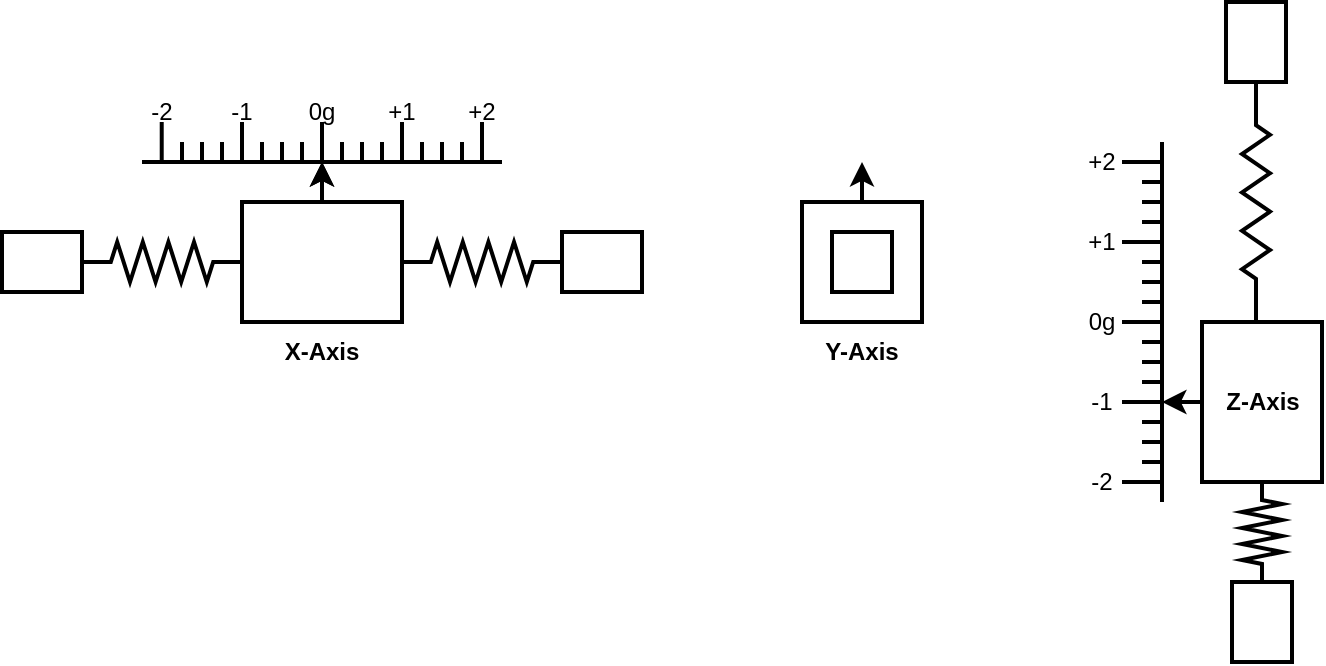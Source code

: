 <mxfile version="19.0.3" type="device"><diagram id="epNr61pYf3WebJpO_Diy" name="Page-1"><mxGraphModel dx="1038" dy="641" grid="1" gridSize="10" guides="1" tooltips="1" connect="1" arrows="1" fold="1" page="1" pageScale="1" pageWidth="1100" pageHeight="850" math="0" shadow="0"><root><mxCell id="0"/><mxCell id="1" parent="0"/><mxCell id="ksrOT1BT-k6GeUPiTLMz-1" value="" style="rounded=0;whiteSpace=wrap;html=1;strokeWidth=2;" vertex="1" parent="1"><mxGeometry x="200" y="210" width="80" height="60" as="geometry"/></mxCell><mxCell id="ksrOT1BT-k6GeUPiTLMz-2" value="" style="rounded=0;whiteSpace=wrap;html=1;strokeWidth=2;" vertex="1" parent="1"><mxGeometry x="80" y="225" width="40" height="30" as="geometry"/></mxCell><mxCell id="ksrOT1BT-k6GeUPiTLMz-3" value="" style="rounded=0;whiteSpace=wrap;html=1;strokeWidth=2;" vertex="1" parent="1"><mxGeometry x="360" y="225" width="40" height="30" as="geometry"/></mxCell><mxCell id="ksrOT1BT-k6GeUPiTLMz-4" value="" style="pointerEvents=1;verticalLabelPosition=bottom;shadow=0;dashed=0;align=center;html=1;verticalAlign=top;shape=mxgraph.electrical.resistors.resistor_2;strokeWidth=2;" vertex="1" parent="1"><mxGeometry x="120" y="230" width="80" height="20" as="geometry"/></mxCell><mxCell id="ksrOT1BT-k6GeUPiTLMz-5" value="" style="pointerEvents=1;verticalLabelPosition=bottom;shadow=0;dashed=0;align=center;html=1;verticalAlign=top;shape=mxgraph.electrical.resistors.resistor_2;strokeWidth=2;" vertex="1" parent="1"><mxGeometry x="280" y="230" width="80" height="20" as="geometry"/></mxCell><mxCell id="ksrOT1BT-k6GeUPiTLMz-6" value="" style="endArrow=classic;html=1;rounded=0;strokeWidth=2;" edge="1" parent="1" source="ksrOT1BT-k6GeUPiTLMz-1"><mxGeometry width="50" height="50" relative="1" as="geometry"><mxPoint x="220" y="270" as="sourcePoint"/><mxPoint x="240" y="190" as="targetPoint"/></mxGeometry></mxCell><mxCell id="ksrOT1BT-k6GeUPiTLMz-7" value="" style="endArrow=classic;html=1;rounded=0;strokeWidth=2;" edge="1" parent="1" source="ksrOT1BT-k6GeUPiTLMz-1"><mxGeometry width="50" height="50" relative="1" as="geometry"><mxPoint x="220" y="270" as="sourcePoint"/><mxPoint x="240" y="190" as="targetPoint"/></mxGeometry></mxCell><mxCell id="ksrOT1BT-k6GeUPiTLMz-8" value="" style="endArrow=none;html=1;rounded=0;strokeWidth=2;" edge="1" parent="1"><mxGeometry width="50" height="50" relative="1" as="geometry"><mxPoint x="150" y="190" as="sourcePoint"/><mxPoint x="330" y="190" as="targetPoint"/></mxGeometry></mxCell><mxCell id="ksrOT1BT-k6GeUPiTLMz-10" value="" style="endArrow=none;html=1;rounded=0;strokeWidth=2;" edge="1" parent="1"><mxGeometry width="50" height="50" relative="1" as="geometry"><mxPoint x="250" y="190" as="sourcePoint"/><mxPoint x="250" y="180" as="targetPoint"/></mxGeometry></mxCell><mxCell id="ksrOT1BT-k6GeUPiTLMz-11" value="" style="endArrow=none;html=1;rounded=0;strokeWidth=2;" edge="1" parent="1"><mxGeometry width="50" height="50" relative="1" as="geometry"><mxPoint x="260" y="190" as="sourcePoint"/><mxPoint x="260" y="180" as="targetPoint"/></mxGeometry></mxCell><mxCell id="ksrOT1BT-k6GeUPiTLMz-12" value="" style="endArrow=none;html=1;rounded=0;strokeWidth=2;" edge="1" parent="1"><mxGeometry width="50" height="50" relative="1" as="geometry"><mxPoint x="270" y="190" as="sourcePoint"/><mxPoint x="270" y="180" as="targetPoint"/></mxGeometry></mxCell><mxCell id="ksrOT1BT-k6GeUPiTLMz-13" value="" style="endArrow=none;html=1;rounded=0;strokeWidth=2;" edge="1" parent="1"><mxGeometry width="50" height="50" relative="1" as="geometry"><mxPoint x="280" y="190" as="sourcePoint"/><mxPoint x="280" y="170" as="targetPoint"/></mxGeometry></mxCell><mxCell id="ksrOT1BT-k6GeUPiTLMz-15" value="" style="endArrow=none;html=1;rounded=0;strokeWidth=2;" edge="1" parent="1"><mxGeometry width="50" height="50" relative="1" as="geometry"><mxPoint x="290" y="190" as="sourcePoint"/><mxPoint x="290" y="180" as="targetPoint"/></mxGeometry></mxCell><mxCell id="ksrOT1BT-k6GeUPiTLMz-16" value="" style="endArrow=none;html=1;rounded=0;strokeWidth=2;" edge="1" parent="1"><mxGeometry width="50" height="50" relative="1" as="geometry"><mxPoint x="300" y="190" as="sourcePoint"/><mxPoint x="300" y="180" as="targetPoint"/></mxGeometry></mxCell><mxCell id="ksrOT1BT-k6GeUPiTLMz-17" value="" style="endArrow=none;html=1;rounded=0;strokeWidth=2;" edge="1" parent="1"><mxGeometry width="50" height="50" relative="1" as="geometry"><mxPoint x="310" y="190" as="sourcePoint"/><mxPoint x="310" y="180" as="targetPoint"/></mxGeometry></mxCell><mxCell id="ksrOT1BT-k6GeUPiTLMz-18" value="" style="endArrow=none;html=1;rounded=0;strokeWidth=2;" edge="1" parent="1"><mxGeometry width="50" height="50" relative="1" as="geometry"><mxPoint x="320" y="190" as="sourcePoint"/><mxPoint x="320" y="170" as="targetPoint"/></mxGeometry></mxCell><mxCell id="ksrOT1BT-k6GeUPiTLMz-43" value="" style="endArrow=none;html=1;rounded=0;strokeWidth=2;" edge="1" parent="1"><mxGeometry width="50" height="50" relative="1" as="geometry"><mxPoint x="170" y="190" as="sourcePoint"/><mxPoint x="170" y="180" as="targetPoint"/></mxGeometry></mxCell><mxCell id="ksrOT1BT-k6GeUPiTLMz-44" value="" style="endArrow=none;html=1;rounded=0;strokeWidth=2;" edge="1" parent="1"><mxGeometry width="50" height="50" relative="1" as="geometry"><mxPoint x="180" y="190" as="sourcePoint"/><mxPoint x="180" y="180" as="targetPoint"/></mxGeometry></mxCell><mxCell id="ksrOT1BT-k6GeUPiTLMz-45" value="" style="endArrow=none;html=1;rounded=0;strokeWidth=2;" edge="1" parent="1"><mxGeometry width="50" height="50" relative="1" as="geometry"><mxPoint x="190" y="190" as="sourcePoint"/><mxPoint x="190" y="180" as="targetPoint"/></mxGeometry></mxCell><mxCell id="ksrOT1BT-k6GeUPiTLMz-46" value="" style="endArrow=none;html=1;rounded=0;strokeWidth=2;" edge="1" parent="1"><mxGeometry width="50" height="50" relative="1" as="geometry"><mxPoint x="200" y="190" as="sourcePoint"/><mxPoint x="200" y="170" as="targetPoint"/></mxGeometry></mxCell><mxCell id="ksrOT1BT-k6GeUPiTLMz-47" value="" style="endArrow=none;html=1;rounded=0;strokeWidth=2;" edge="1" parent="1"><mxGeometry width="50" height="50" relative="1" as="geometry"><mxPoint x="210" y="190" as="sourcePoint"/><mxPoint x="210" y="180" as="targetPoint"/></mxGeometry></mxCell><mxCell id="ksrOT1BT-k6GeUPiTLMz-48" value="" style="endArrow=none;html=1;rounded=0;strokeWidth=2;" edge="1" parent="1"><mxGeometry width="50" height="50" relative="1" as="geometry"><mxPoint x="220" y="190" as="sourcePoint"/><mxPoint x="220" y="180" as="targetPoint"/></mxGeometry></mxCell><mxCell id="ksrOT1BT-k6GeUPiTLMz-49" value="" style="endArrow=none;html=1;rounded=0;strokeWidth=2;" edge="1" parent="1"><mxGeometry width="50" height="50" relative="1" as="geometry"><mxPoint x="230" y="190" as="sourcePoint"/><mxPoint x="230" y="180" as="targetPoint"/></mxGeometry></mxCell><mxCell id="ksrOT1BT-k6GeUPiTLMz-50" value="" style="endArrow=none;html=1;rounded=0;strokeWidth=2;" edge="1" parent="1"><mxGeometry width="50" height="50" relative="1" as="geometry"><mxPoint x="240" y="190" as="sourcePoint"/><mxPoint x="240" y="170" as="targetPoint"/></mxGeometry></mxCell><mxCell id="ksrOT1BT-k6GeUPiTLMz-51" value="" style="endArrow=none;html=1;rounded=0;strokeWidth=2;" edge="1" parent="1"><mxGeometry width="50" height="50" relative="1" as="geometry"><mxPoint x="159.86" y="190" as="sourcePoint"/><mxPoint x="159.86" y="170" as="targetPoint"/></mxGeometry></mxCell><mxCell id="ksrOT1BT-k6GeUPiTLMz-52" value="0g" style="text;html=1;strokeColor=none;fillColor=none;align=center;verticalAlign=middle;whiteSpace=wrap;rounded=0;strokeWidth=2;" vertex="1" parent="1"><mxGeometry x="235" y="160" width="10" height="10" as="geometry"/></mxCell><mxCell id="ksrOT1BT-k6GeUPiTLMz-53" value="+1" style="text;html=1;strokeColor=none;fillColor=none;align=center;verticalAlign=middle;whiteSpace=wrap;rounded=0;strokeWidth=2;" vertex="1" parent="1"><mxGeometry x="275" y="160" width="10" height="10" as="geometry"/></mxCell><mxCell id="ksrOT1BT-k6GeUPiTLMz-54" value="+2" style="text;html=1;strokeColor=none;fillColor=none;align=center;verticalAlign=middle;whiteSpace=wrap;rounded=0;strokeWidth=2;" vertex="1" parent="1"><mxGeometry x="315" y="160" width="10" height="10" as="geometry"/></mxCell><mxCell id="ksrOT1BT-k6GeUPiTLMz-55" value="-2" style="text;html=1;strokeColor=none;fillColor=none;align=center;verticalAlign=middle;whiteSpace=wrap;rounded=0;strokeWidth=2;" vertex="1" parent="1"><mxGeometry x="155" y="160" width="10" height="10" as="geometry"/></mxCell><mxCell id="ksrOT1BT-k6GeUPiTLMz-56" value="-1" style="text;html=1;strokeColor=none;fillColor=none;align=center;verticalAlign=middle;whiteSpace=wrap;rounded=0;strokeWidth=2;" vertex="1" parent="1"><mxGeometry x="195" y="160" width="10" height="10" as="geometry"/></mxCell><mxCell id="ksrOT1BT-k6GeUPiTLMz-57" value="X-Axis" style="text;html=1;strokeColor=none;fillColor=none;align=center;verticalAlign=middle;whiteSpace=wrap;rounded=0;strokeWidth=2;fontStyle=1" vertex="1" parent="1"><mxGeometry x="210" y="280" width="60" height="10" as="geometry"/></mxCell><mxCell id="ksrOT1BT-k6GeUPiTLMz-58" value="" style="rounded=0;whiteSpace=wrap;html=1;strokeWidth=2;" vertex="1" parent="1"><mxGeometry x="480" y="210" width="60" height="60" as="geometry"/></mxCell><mxCell id="ksrOT1BT-k6GeUPiTLMz-59" value="" style="rounded=0;whiteSpace=wrap;html=1;strokeWidth=2;" vertex="1" parent="1"><mxGeometry x="495" y="225" width="30" height="30" as="geometry"/></mxCell><mxCell id="ksrOT1BT-k6GeUPiTLMz-60" value="" style="endArrow=classic;html=1;rounded=0;exitX=0.5;exitY=0;exitDx=0;exitDy=0;strokeWidth=2;" edge="1" parent="1" source="ksrOT1BT-k6GeUPiTLMz-58"><mxGeometry width="50" height="50" relative="1" as="geometry"><mxPoint x="250" y="220" as="sourcePoint"/><mxPoint x="510" y="190" as="targetPoint"/></mxGeometry></mxCell><mxCell id="ksrOT1BT-k6GeUPiTLMz-61" value="Y-Axis" style="text;html=1;strokeColor=none;fillColor=none;align=center;verticalAlign=middle;whiteSpace=wrap;rounded=0;strokeWidth=2;fontStyle=1" vertex="1" parent="1"><mxGeometry x="480" y="280" width="60" height="10" as="geometry"/></mxCell><mxCell id="ksrOT1BT-k6GeUPiTLMz-94" style="edgeStyle=orthogonalEdgeStyle;rounded=0;orthogonalLoop=1;jettySize=auto;html=1;exitX=0.5;exitY=1;exitDx=0;exitDy=0;strokeWidth=2;" edge="1" parent="1" source="ksrOT1BT-k6GeUPiTLMz-62"><mxGeometry relative="1" as="geometry"><mxPoint x="660" y="310.286" as="targetPoint"/></mxGeometry></mxCell><mxCell id="ksrOT1BT-k6GeUPiTLMz-62" value="" style="rounded=0;whiteSpace=wrap;html=1;direction=south;strokeWidth=2;" vertex="1" parent="1"><mxGeometry x="680" y="270" width="60" height="80" as="geometry"/></mxCell><mxCell id="ksrOT1BT-k6GeUPiTLMz-63" value="" style="rounded=0;whiteSpace=wrap;html=1;direction=south;strokeWidth=2;" vertex="1" parent="1"><mxGeometry x="695" y="400" width="30" height="40" as="geometry"/></mxCell><mxCell id="ksrOT1BT-k6GeUPiTLMz-64" value="" style="rounded=0;whiteSpace=wrap;html=1;direction=south;strokeWidth=2;" vertex="1" parent="1"><mxGeometry x="692" y="110" width="30" height="40" as="geometry"/></mxCell><mxCell id="ksrOT1BT-k6GeUPiTLMz-65" value="" style="pointerEvents=1;verticalLabelPosition=bottom;shadow=0;dashed=0;align=center;html=1;verticalAlign=top;shape=mxgraph.electrical.resistors.resistor_2;direction=south;strokeWidth=2;" vertex="1" parent="1"><mxGeometry x="700" y="350" width="20" height="50" as="geometry"/></mxCell><mxCell id="ksrOT1BT-k6GeUPiTLMz-66" value="" style="pointerEvents=1;verticalLabelPosition=bottom;shadow=0;dashed=0;align=center;html=1;verticalAlign=top;shape=mxgraph.electrical.resistors.resistor_2;direction=south;strokeWidth=2;" vertex="1" parent="1"><mxGeometry x="700" y="150" width="14" height="120" as="geometry"/></mxCell><mxCell id="ksrOT1BT-k6GeUPiTLMz-92" value="Z-Axis" style="text;html=1;strokeColor=none;fillColor=none;align=center;verticalAlign=middle;whiteSpace=wrap;rounded=0;direction=south;strokeWidth=2;fontStyle=1" vertex="1" parent="1"><mxGeometry x="682.5" y="305" width="55" height="10" as="geometry"/></mxCell><mxCell id="ksrOT1BT-k6GeUPiTLMz-93" value="" style="group;rotation=-90;strokeWidth=2;" vertex="1" connectable="0" parent="1"><mxGeometry x="555" y="255" width="180" height="30" as="geometry"/></mxCell><mxCell id="ksrOT1BT-k6GeUPiTLMz-69" value="" style="endArrow=none;html=1;rounded=0;strokeWidth=2;" edge="1" parent="ksrOT1BT-k6GeUPiTLMz-93"><mxGeometry width="50" height="50" relative="1" as="geometry"><mxPoint x="105" y="-75" as="sourcePoint"/><mxPoint x="105" y="105" as="targetPoint"/></mxGeometry></mxCell><mxCell id="ksrOT1BT-k6GeUPiTLMz-70" value="" style="endArrow=none;html=1;rounded=0;strokeWidth=2;" edge="1" parent="ksrOT1BT-k6GeUPiTLMz-93"><mxGeometry width="50" height="50" relative="1" as="geometry"><mxPoint x="95" y="5" as="sourcePoint"/><mxPoint x="105" y="5" as="targetPoint"/></mxGeometry></mxCell><mxCell id="ksrOT1BT-k6GeUPiTLMz-71" value="" style="endArrow=none;html=1;rounded=0;strokeWidth=2;" edge="1" parent="ksrOT1BT-k6GeUPiTLMz-93"><mxGeometry width="50" height="50" relative="1" as="geometry"><mxPoint x="95" y="-5" as="sourcePoint"/><mxPoint x="105" y="-5" as="targetPoint"/></mxGeometry></mxCell><mxCell id="ksrOT1BT-k6GeUPiTLMz-72" value="" style="endArrow=none;html=1;rounded=0;strokeWidth=2;" edge="1" parent="ksrOT1BT-k6GeUPiTLMz-93"><mxGeometry width="50" height="50" relative="1" as="geometry"><mxPoint x="95" y="-15" as="sourcePoint"/><mxPoint x="105" y="-15" as="targetPoint"/></mxGeometry></mxCell><mxCell id="ksrOT1BT-k6GeUPiTLMz-73" value="" style="endArrow=none;html=1;rounded=0;strokeWidth=2;" edge="1" parent="ksrOT1BT-k6GeUPiTLMz-93"><mxGeometry width="50" height="50" relative="1" as="geometry"><mxPoint x="85" y="-25" as="sourcePoint"/><mxPoint x="105" y="-25" as="targetPoint"/></mxGeometry></mxCell><mxCell id="ksrOT1BT-k6GeUPiTLMz-74" value="" style="endArrow=none;html=1;rounded=0;strokeWidth=2;" edge="1" parent="ksrOT1BT-k6GeUPiTLMz-93"><mxGeometry width="50" height="50" relative="1" as="geometry"><mxPoint x="95" y="-35" as="sourcePoint"/><mxPoint x="105" y="-35" as="targetPoint"/></mxGeometry></mxCell><mxCell id="ksrOT1BT-k6GeUPiTLMz-75" value="" style="endArrow=none;html=1;rounded=0;strokeWidth=2;" edge="1" parent="ksrOT1BT-k6GeUPiTLMz-93"><mxGeometry width="50" height="50" relative="1" as="geometry"><mxPoint x="95" y="-45" as="sourcePoint"/><mxPoint x="105" y="-45" as="targetPoint"/></mxGeometry></mxCell><mxCell id="ksrOT1BT-k6GeUPiTLMz-76" value="" style="endArrow=none;html=1;rounded=0;strokeWidth=2;" edge="1" parent="ksrOT1BT-k6GeUPiTLMz-93"><mxGeometry width="50" height="50" relative="1" as="geometry"><mxPoint x="95" y="-55" as="sourcePoint"/><mxPoint x="105" y="-55" as="targetPoint"/></mxGeometry></mxCell><mxCell id="ksrOT1BT-k6GeUPiTLMz-77" value="" style="endArrow=none;html=1;rounded=0;strokeWidth=2;" edge="1" parent="ksrOT1BT-k6GeUPiTLMz-93"><mxGeometry width="50" height="50" relative="1" as="geometry"><mxPoint x="85" y="-65" as="sourcePoint"/><mxPoint x="105" y="-65" as="targetPoint"/></mxGeometry></mxCell><mxCell id="ksrOT1BT-k6GeUPiTLMz-78" value="" style="endArrow=none;html=1;rounded=0;strokeWidth=2;" edge="1" parent="ksrOT1BT-k6GeUPiTLMz-93"><mxGeometry width="50" height="50" relative="1" as="geometry"><mxPoint x="95" y="85" as="sourcePoint"/><mxPoint x="105" y="85" as="targetPoint"/></mxGeometry></mxCell><mxCell id="ksrOT1BT-k6GeUPiTLMz-79" value="" style="endArrow=none;html=1;rounded=0;strokeWidth=2;" edge="1" parent="ksrOT1BT-k6GeUPiTLMz-93"><mxGeometry width="50" height="50" relative="1" as="geometry"><mxPoint x="95" y="75" as="sourcePoint"/><mxPoint x="105" y="75" as="targetPoint"/></mxGeometry></mxCell><mxCell id="ksrOT1BT-k6GeUPiTLMz-80" value="" style="endArrow=none;html=1;rounded=0;strokeWidth=2;" edge="1" parent="ksrOT1BT-k6GeUPiTLMz-93"><mxGeometry width="50" height="50" relative="1" as="geometry"><mxPoint x="95" y="65" as="sourcePoint"/><mxPoint x="105" y="65" as="targetPoint"/></mxGeometry></mxCell><mxCell id="ksrOT1BT-k6GeUPiTLMz-81" value="" style="endArrow=none;html=1;rounded=0;strokeWidth=2;" edge="1" parent="ksrOT1BT-k6GeUPiTLMz-93"><mxGeometry width="50" height="50" relative="1" as="geometry"><mxPoint x="85" y="55" as="sourcePoint"/><mxPoint x="105" y="55" as="targetPoint"/></mxGeometry></mxCell><mxCell id="ksrOT1BT-k6GeUPiTLMz-82" value="" style="endArrow=none;html=1;rounded=0;strokeWidth=2;" edge="1" parent="ksrOT1BT-k6GeUPiTLMz-93"><mxGeometry width="50" height="50" relative="1" as="geometry"><mxPoint x="95" y="45" as="sourcePoint"/><mxPoint x="105" y="45" as="targetPoint"/></mxGeometry></mxCell><mxCell id="ksrOT1BT-k6GeUPiTLMz-83" value="" style="endArrow=none;html=1;rounded=0;strokeWidth=2;" edge="1" parent="ksrOT1BT-k6GeUPiTLMz-93"><mxGeometry width="50" height="50" relative="1" as="geometry"><mxPoint x="95" y="35" as="sourcePoint"/><mxPoint x="105" y="35" as="targetPoint"/></mxGeometry></mxCell><mxCell id="ksrOT1BT-k6GeUPiTLMz-84" value="" style="endArrow=none;html=1;rounded=0;strokeWidth=2;" edge="1" parent="ksrOT1BT-k6GeUPiTLMz-93"><mxGeometry width="50" height="50" relative="1" as="geometry"><mxPoint x="95" y="25" as="sourcePoint"/><mxPoint x="105" y="25" as="targetPoint"/></mxGeometry></mxCell><mxCell id="ksrOT1BT-k6GeUPiTLMz-85" value="" style="endArrow=none;html=1;rounded=0;strokeWidth=2;" edge="1" parent="ksrOT1BT-k6GeUPiTLMz-93"><mxGeometry width="50" height="50" relative="1" as="geometry"><mxPoint x="85" y="15" as="sourcePoint"/><mxPoint x="105" y="15" as="targetPoint"/></mxGeometry></mxCell><mxCell id="ksrOT1BT-k6GeUPiTLMz-86" value="" style="endArrow=none;html=1;rounded=0;strokeWidth=2;" edge="1" parent="ksrOT1BT-k6GeUPiTLMz-93"><mxGeometry width="50" height="50" relative="1" as="geometry"><mxPoint x="85" y="95" as="sourcePoint"/><mxPoint x="105" y="95" as="targetPoint"/></mxGeometry></mxCell><mxCell id="ksrOT1BT-k6GeUPiTLMz-87" value="0g" style="text;html=1;strokeColor=none;fillColor=none;align=center;verticalAlign=middle;whiteSpace=wrap;rounded=0;direction=south;rotation=0;strokeWidth=2;" vertex="1" parent="ksrOT1BT-k6GeUPiTLMz-93"><mxGeometry x="70" y="10" width="10" height="10" as="geometry"/></mxCell><mxCell id="ksrOT1BT-k6GeUPiTLMz-88" value="+1" style="text;html=1;strokeColor=none;fillColor=none;align=center;verticalAlign=middle;whiteSpace=wrap;rounded=0;direction=south;rotation=0;strokeWidth=2;" vertex="1" parent="ksrOT1BT-k6GeUPiTLMz-93"><mxGeometry x="70" y="-30" width="10" height="10" as="geometry"/></mxCell><mxCell id="ksrOT1BT-k6GeUPiTLMz-89" value="+2" style="text;html=1;strokeColor=none;fillColor=none;align=center;verticalAlign=middle;whiteSpace=wrap;rounded=0;direction=south;rotation=0;strokeWidth=2;" vertex="1" parent="ksrOT1BT-k6GeUPiTLMz-93"><mxGeometry x="70" y="-70" width="10" height="10" as="geometry"/></mxCell><mxCell id="ksrOT1BT-k6GeUPiTLMz-90" value="-2" style="text;html=1;strokeColor=none;fillColor=none;align=center;verticalAlign=middle;whiteSpace=wrap;rounded=0;direction=south;rotation=0;strokeWidth=2;" vertex="1" parent="ksrOT1BT-k6GeUPiTLMz-93"><mxGeometry x="70" y="90" width="10" height="10" as="geometry"/></mxCell><mxCell id="ksrOT1BT-k6GeUPiTLMz-91" value="-1" style="text;html=1;strokeColor=none;fillColor=none;align=center;verticalAlign=middle;whiteSpace=wrap;rounded=0;direction=south;rotation=0;strokeWidth=2;" vertex="1" parent="ksrOT1BT-k6GeUPiTLMz-93"><mxGeometry x="70" y="50" width="10" height="10" as="geometry"/></mxCell></root></mxGraphModel></diagram></mxfile>